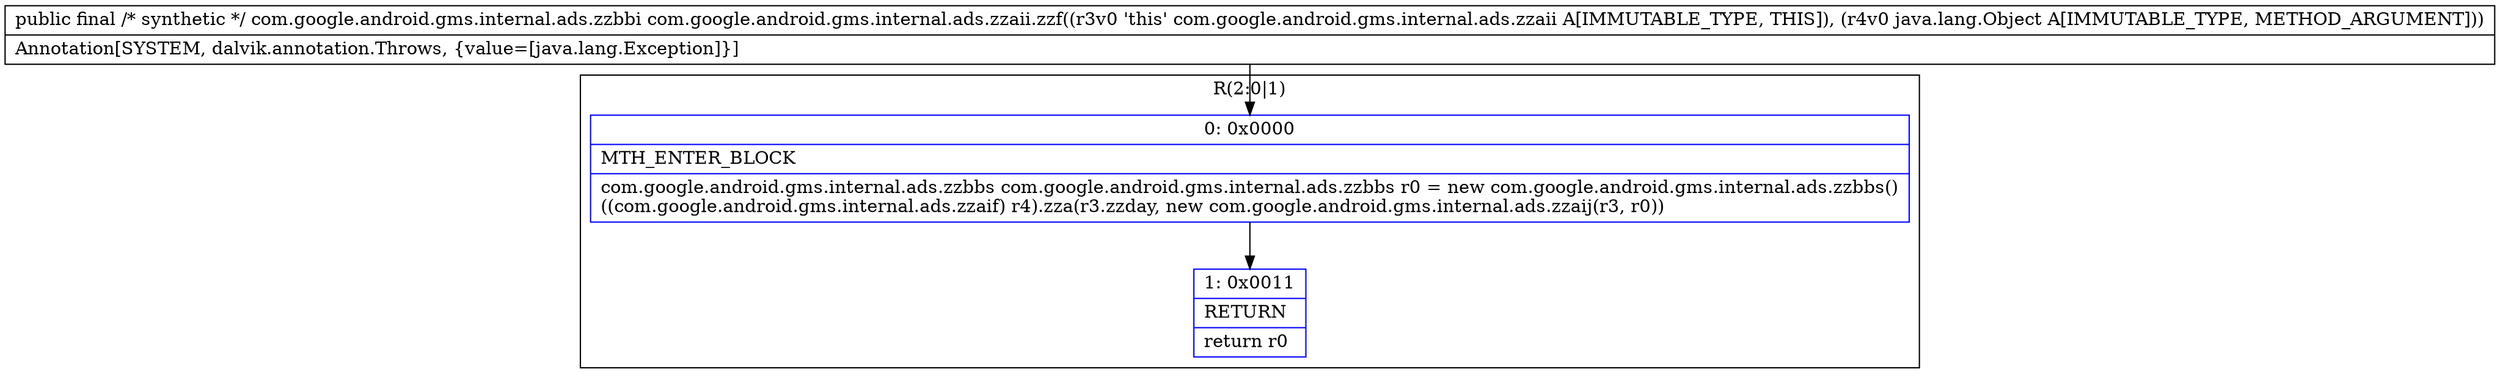 digraph "CFG forcom.google.android.gms.internal.ads.zzaii.zzf(Ljava\/lang\/Object;)Lcom\/google\/android\/gms\/internal\/ads\/zzbbi;" {
subgraph cluster_Region_1775587933 {
label = "R(2:0|1)";
node [shape=record,color=blue];
Node_0 [shape=record,label="{0\:\ 0x0000|MTH_ENTER_BLOCK\l|com.google.android.gms.internal.ads.zzbbs com.google.android.gms.internal.ads.zzbbs r0 = new com.google.android.gms.internal.ads.zzbbs()\l((com.google.android.gms.internal.ads.zzaif) r4).zza(r3.zzday, new com.google.android.gms.internal.ads.zzaij(r3, r0))\l}"];
Node_1 [shape=record,label="{1\:\ 0x0011|RETURN\l|return r0\l}"];
}
MethodNode[shape=record,label="{public final \/* synthetic *\/ com.google.android.gms.internal.ads.zzbbi com.google.android.gms.internal.ads.zzaii.zzf((r3v0 'this' com.google.android.gms.internal.ads.zzaii A[IMMUTABLE_TYPE, THIS]), (r4v0 java.lang.Object A[IMMUTABLE_TYPE, METHOD_ARGUMENT]))  | Annotation[SYSTEM, dalvik.annotation.Throws, \{value=[java.lang.Exception]\}]\l}"];
MethodNode -> Node_0;
Node_0 -> Node_1;
}


